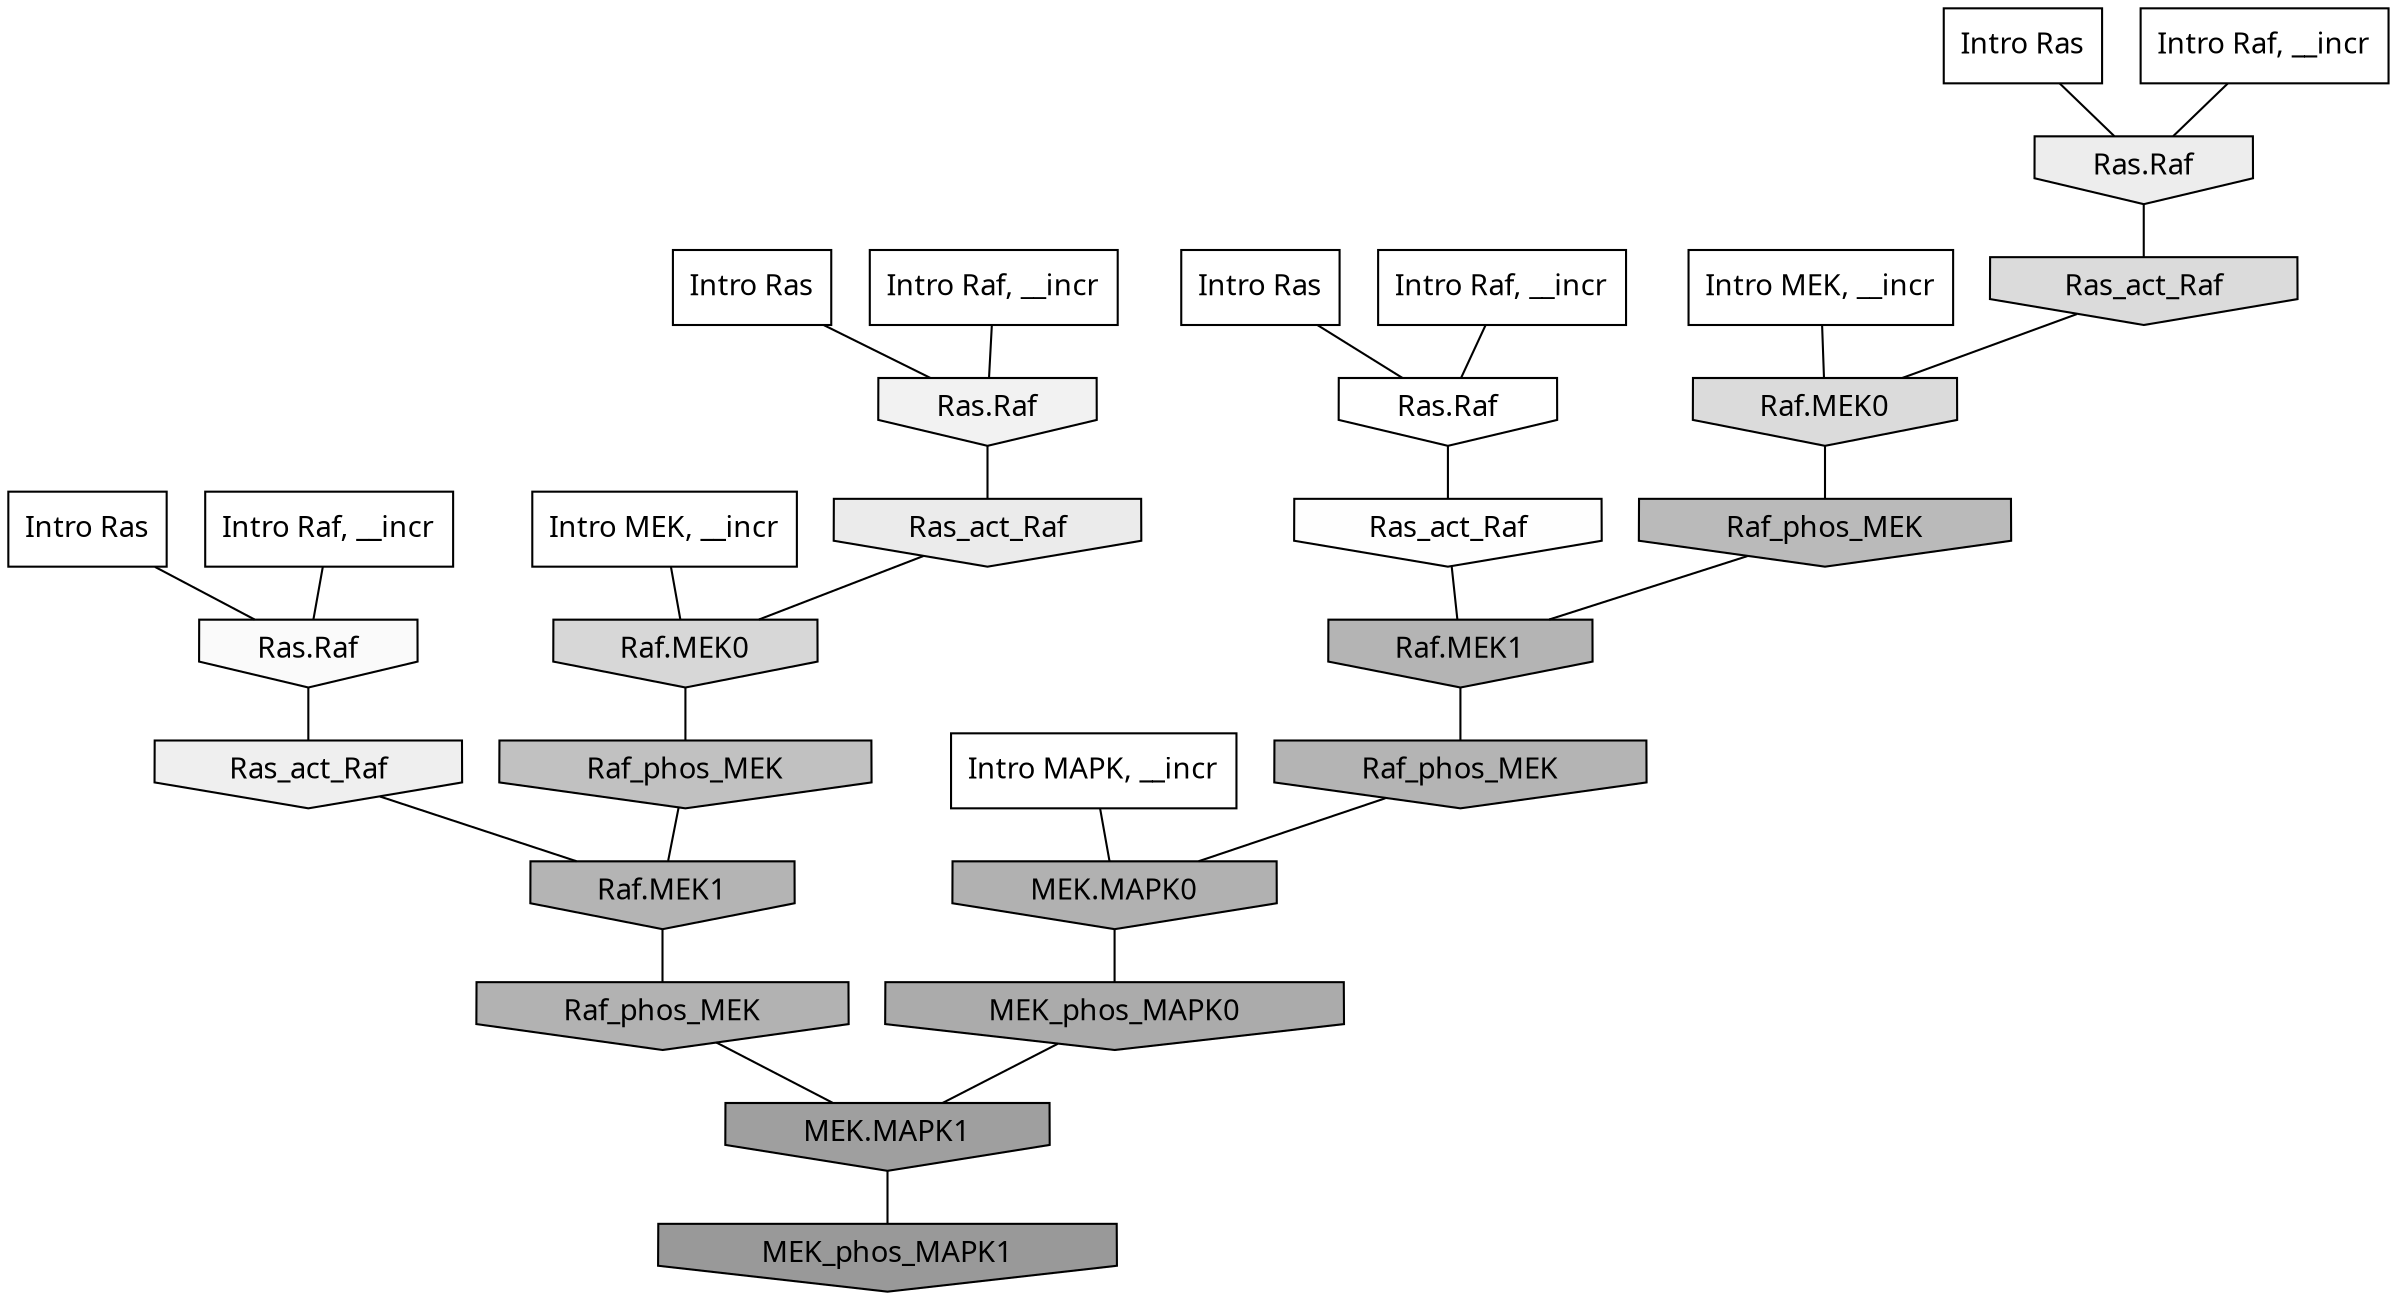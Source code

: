 digraph G{
  rankdir="TB";
  ranksep=0.30;
  node [fontname="CMU Serif"];
  edge [fontname="CMU Serif"];
  
  26 [label="Intro Ras", shape=rectangle, style=filled, fillcolor="0.000 0.000 1.000"]
  
  40 [label="Intro Ras", shape=rectangle, style=filled, fillcolor="0.000 0.000 1.000"]
  
  43 [label="Intro Ras", shape=rectangle, style=filled, fillcolor="0.000 0.000 1.000"]
  
  78 [label="Intro Ras", shape=rectangle, style=filled, fillcolor="0.000 0.000 1.000"]
  
  206 [label="Intro Raf, __incr", shape=rectangle, style=filled, fillcolor="0.000 0.000 1.000"]
  
  307 [label="Intro Raf, __incr", shape=rectangle, style=filled, fillcolor="0.000 0.000 1.000"]
  
  311 [label="Intro Raf, __incr", shape=rectangle, style=filled, fillcolor="0.000 0.000 1.000"]
  
  1052 [label="Intro Raf, __incr", shape=rectangle, style=filled, fillcolor="0.000 0.000 1.000"]
  
  1386 [label="Intro MEK, __incr", shape=rectangle, style=filled, fillcolor="0.000 0.000 1.000"]
  
  1911 [label="Intro MEK, __incr", shape=rectangle, style=filled, fillcolor="0.000 0.000 1.000"]
  
  2752 [label="Intro MAPK, __incr", shape=rectangle, style=filled, fillcolor="0.000 0.000 1.000"]
  
  3269 [label="Ras.Raf", shape=invhouse, style=filled, fillcolor="0.000 0.000 1.000"]
  
  3338 [label="Ras_act_Raf", shape=invhouse, style=filled, fillcolor="0.000 0.000 0.996"]
  
  3434 [label="Ras.Raf", shape=invhouse, style=filled, fillcolor="0.000 0.000 0.979"]
  
  3713 [label="Ras.Raf", shape=invhouse, style=filled, fillcolor="0.000 0.000 0.946"]
  
  3836 [label="Ras_act_Raf", shape=invhouse, style=filled, fillcolor="0.000 0.000 0.937"]
  
  3992 [label="Ras.Raf", shape=invhouse, style=filled, fillcolor="0.000 0.000 0.928"]
  
  4102 [label="Ras_act_Raf", shape=invhouse, style=filled, fillcolor="0.000 0.000 0.920"]
  
  5101 [label="Ras_act_Raf", shape=invhouse, style=filled, fillcolor="0.000 0.000 0.857"]
  
  5104 [label="Raf.MEK0", shape=invhouse, style=filled, fillcolor="0.000 0.000 0.857"]
  
  5436 [label="Raf.MEK0", shape=invhouse, style=filled, fillcolor="0.000 0.000 0.840"]
  
  7440 [label="Raf_phos_MEK", shape=invhouse, style=filled, fillcolor="0.000 0.000 0.754"]
  
  8362 [label="Raf_phos_MEK", shape=invhouse, style=filled, fillcolor="0.000 0.000 0.727"]
  
  9015 [label="Raf.MEK1", shape=invhouse, style=filled, fillcolor="0.000 0.000 0.707"]
  
  9097 [label="Raf.MEK1", shape=invhouse, style=filled, fillcolor="0.000 0.000 0.705"]
  
  9140 [label="Raf_phos_MEK", shape=invhouse, style=filled, fillcolor="0.000 0.000 0.704"]
  
  9395 [label="Raf_phos_MEK", shape=invhouse, style=filled, fillcolor="0.000 0.000 0.698"]
  
  9652 [label="MEK.MAPK0", shape=invhouse, style=filled, fillcolor="0.000 0.000 0.694"]
  
  10834 [label="MEK_phos_MAPK0", shape=invhouse, style=filled, fillcolor="0.000 0.000 0.668"]
  
  13589 [label="MEK.MAPK1", shape=invhouse, style=filled, fillcolor="0.000 0.000 0.622"]
  
  15246 [label="MEK_phos_MAPK1", shape=invhouse, style=filled, fillcolor="0.000 0.000 0.600"]
  
  
  13589 -> 15246 [dir=none, color="0.000 0.000 0.000"] 
  10834 -> 13589 [dir=none, color="0.000 0.000 0.000"] 
  9652 -> 10834 [dir=none, color="0.000 0.000 0.000"] 
  9395 -> 13589 [dir=none, color="0.000 0.000 0.000"] 
  9140 -> 9652 [dir=none, color="0.000 0.000 0.000"] 
  9097 -> 9395 [dir=none, color="0.000 0.000 0.000"] 
  9015 -> 9140 [dir=none, color="0.000 0.000 0.000"] 
  8362 -> 9015 [dir=none, color="0.000 0.000 0.000"] 
  7440 -> 9097 [dir=none, color="0.000 0.000 0.000"] 
  5436 -> 7440 [dir=none, color="0.000 0.000 0.000"] 
  5104 -> 8362 [dir=none, color="0.000 0.000 0.000"] 
  5101 -> 5104 [dir=none, color="0.000 0.000 0.000"] 
  4102 -> 5436 [dir=none, color="0.000 0.000 0.000"] 
  3992 -> 5101 [dir=none, color="0.000 0.000 0.000"] 
  3836 -> 9097 [dir=none, color="0.000 0.000 0.000"] 
  3713 -> 4102 [dir=none, color="0.000 0.000 0.000"] 
  3434 -> 3836 [dir=none, color="0.000 0.000 0.000"] 
  3338 -> 9015 [dir=none, color="0.000 0.000 0.000"] 
  3269 -> 3338 [dir=none, color="0.000 0.000 0.000"] 
  2752 -> 9652 [dir=none, color="0.000 0.000 0.000"] 
  1911 -> 5104 [dir=none, color="0.000 0.000 0.000"] 
  1386 -> 5436 [dir=none, color="0.000 0.000 0.000"] 
  1052 -> 3713 [dir=none, color="0.000 0.000 0.000"] 
  311 -> 3992 [dir=none, color="0.000 0.000 0.000"] 
  307 -> 3269 [dir=none, color="0.000 0.000 0.000"] 
  206 -> 3434 [dir=none, color="0.000 0.000 0.000"] 
  78 -> 3713 [dir=none, color="0.000 0.000 0.000"] 
  43 -> 3269 [dir=none, color="0.000 0.000 0.000"] 
  40 -> 3992 [dir=none, color="0.000 0.000 0.000"] 
  26 -> 3434 [dir=none, color="0.000 0.000 0.000"] 
  
  }
